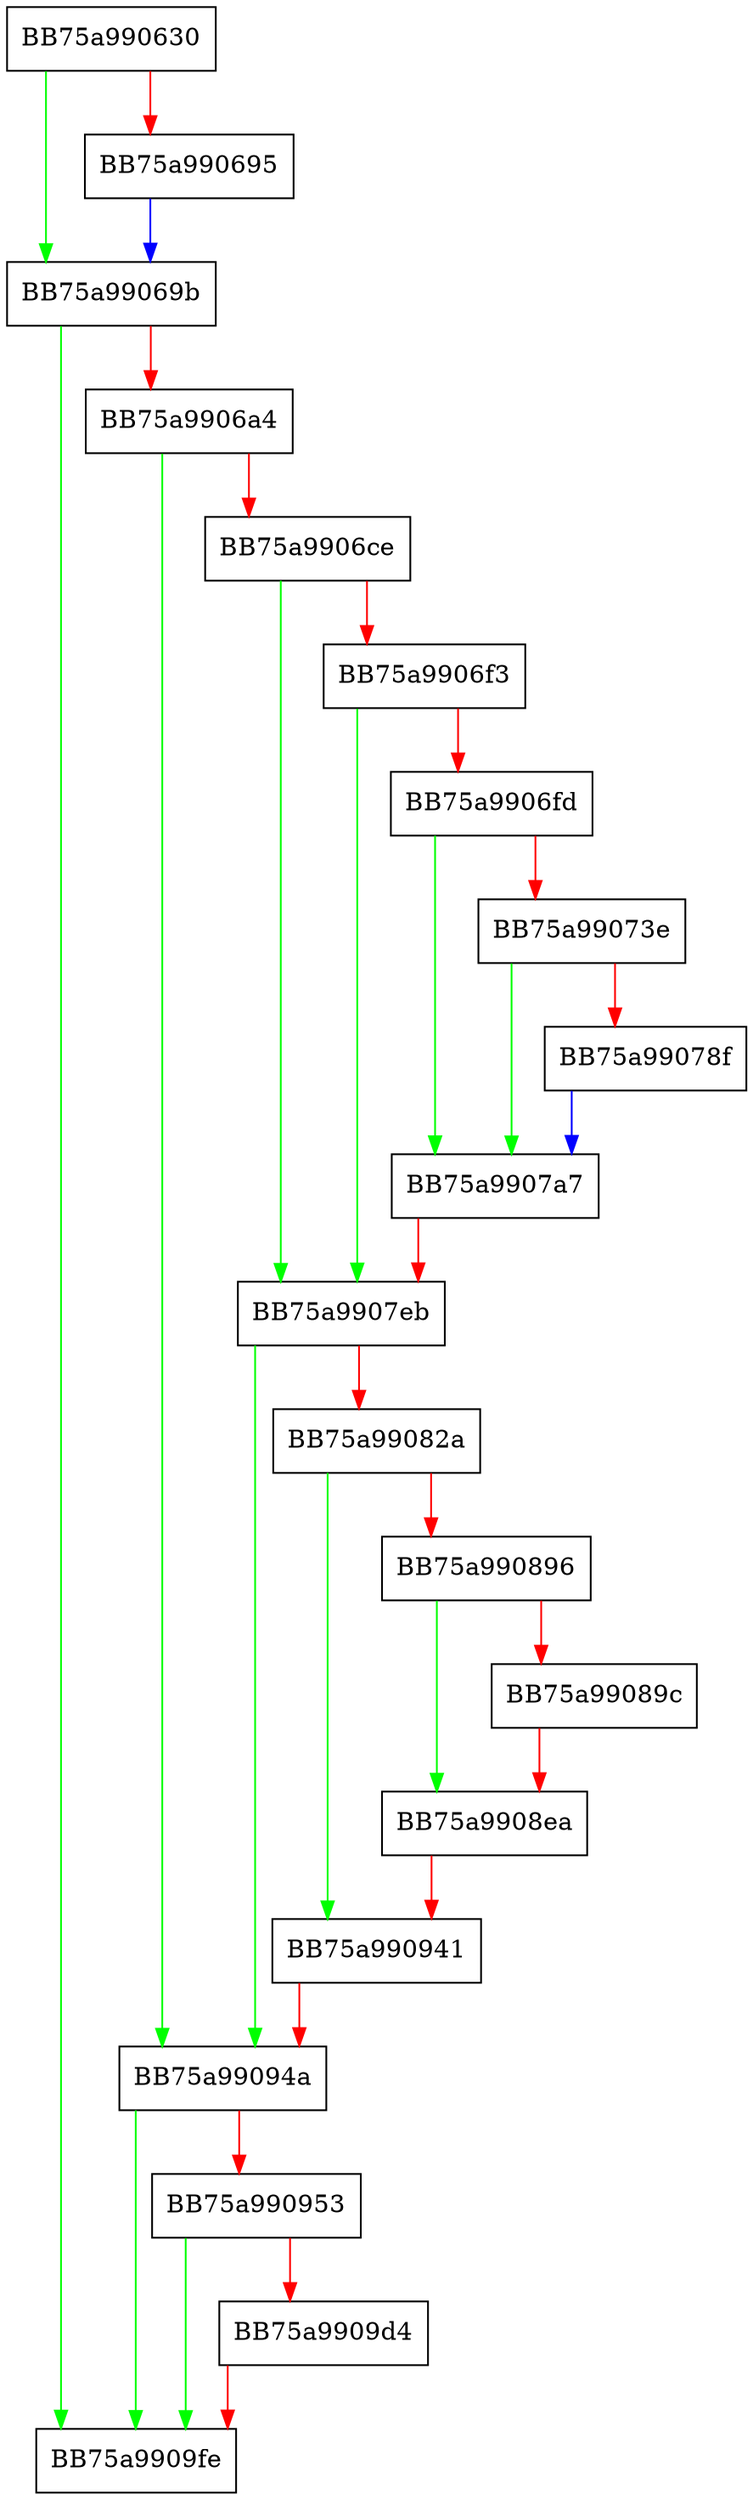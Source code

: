digraph start {
  node [shape="box"];
  graph [splines=ortho];
  BB75a990630 -> BB75a99069b [color="green"];
  BB75a990630 -> BB75a990695 [color="red"];
  BB75a990695 -> BB75a99069b [color="blue"];
  BB75a99069b -> BB75a9909fe [color="green"];
  BB75a99069b -> BB75a9906a4 [color="red"];
  BB75a9906a4 -> BB75a99094a [color="green"];
  BB75a9906a4 -> BB75a9906ce [color="red"];
  BB75a9906ce -> BB75a9907eb [color="green"];
  BB75a9906ce -> BB75a9906f3 [color="red"];
  BB75a9906f3 -> BB75a9907eb [color="green"];
  BB75a9906f3 -> BB75a9906fd [color="red"];
  BB75a9906fd -> BB75a9907a7 [color="green"];
  BB75a9906fd -> BB75a99073e [color="red"];
  BB75a99073e -> BB75a9907a7 [color="green"];
  BB75a99073e -> BB75a99078f [color="red"];
  BB75a99078f -> BB75a9907a7 [color="blue"];
  BB75a9907a7 -> BB75a9907eb [color="red"];
  BB75a9907eb -> BB75a99094a [color="green"];
  BB75a9907eb -> BB75a99082a [color="red"];
  BB75a99082a -> BB75a990941 [color="green"];
  BB75a99082a -> BB75a990896 [color="red"];
  BB75a990896 -> BB75a9908ea [color="green"];
  BB75a990896 -> BB75a99089c [color="red"];
  BB75a99089c -> BB75a9908ea [color="red"];
  BB75a9908ea -> BB75a990941 [color="red"];
  BB75a990941 -> BB75a99094a [color="red"];
  BB75a99094a -> BB75a9909fe [color="green"];
  BB75a99094a -> BB75a990953 [color="red"];
  BB75a990953 -> BB75a9909fe [color="green"];
  BB75a990953 -> BB75a9909d4 [color="red"];
  BB75a9909d4 -> BB75a9909fe [color="red"];
}